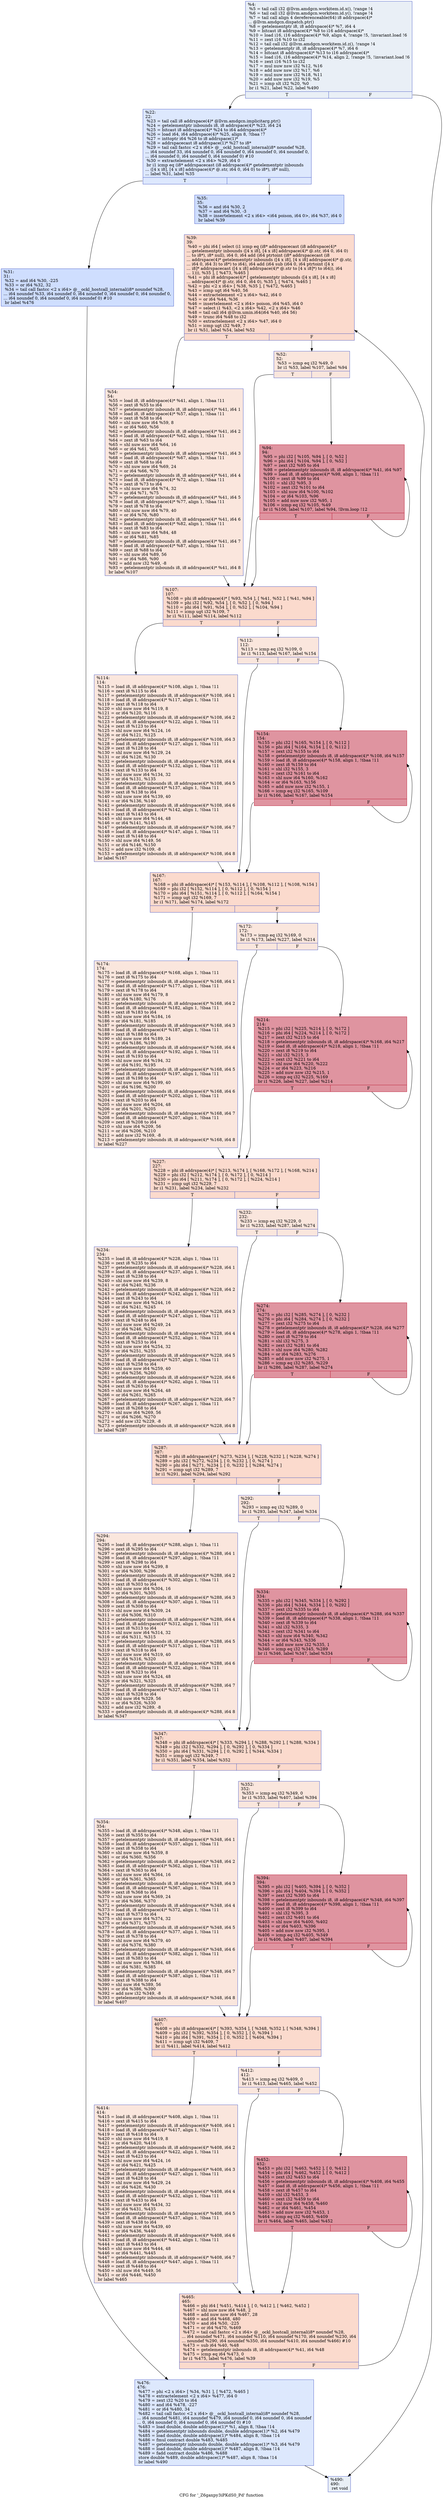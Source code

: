 digraph "CFG for '_Z6gaxpy3iPKdS0_Pd' function" {
	label="CFG for '_Z6gaxpy3iPKdS0_Pd' function";

	Node0x54421a0 [shape=record,color="#3d50c3ff", style=filled, fillcolor="#cedaeb70",label="{%4:\l  %5 = tail call i32 @llvm.amdgcn.workitem.id.x(), !range !4\l  %6 = tail call i32 @llvm.amdgcn.workitem.id.y(), !range !4\l  %7 = tail call align 4 dereferenceable(64) i8 addrspace(4)*\l... @llvm.amdgcn.dispatch.ptr()\l  %8 = getelementptr i8, i8 addrspace(4)* %7, i64 4\l  %9 = bitcast i8 addrspace(4)* %8 to i16 addrspace(4)*\l  %10 = load i16, i16 addrspace(4)* %9, align 4, !range !5, !invariant.load !6\l  %11 = zext i16 %10 to i32\l  %12 = tail call i32 @llvm.amdgcn.workitem.id.z(), !range !4\l  %13 = getelementptr i8, i8 addrspace(4)* %7, i64 6\l  %14 = bitcast i8 addrspace(4)* %13 to i16 addrspace(4)*\l  %15 = load i16, i16 addrspace(4)* %14, align 2, !range !5, !invariant.load !6\l  %16 = zext i16 %15 to i32\l  %17 = mul nuw nsw i32 %12, %16\l  %18 = add nuw nsw i32 %17, %6\l  %19 = mul nuw nsw i32 %18, %11\l  %20 = add nuw nsw i32 %19, %5\l  %21 = icmp slt i32 %20, %0\l  br i1 %21, label %22, label %490\l|{<s0>T|<s1>F}}"];
	Node0x54421a0:s0 -> Node0x5445900;
	Node0x54421a0:s1 -> Node0x5445990;
	Node0x5445900 [shape=record,color="#3d50c3ff", style=filled, fillcolor="#b2ccfb70",label="{%22:\l22:                                               \l  %23 = tail call i8 addrspace(4)* @llvm.amdgcn.implicitarg.ptr()\l  %24 = getelementptr inbounds i8, i8 addrspace(4)* %23, i64 24\l  %25 = bitcast i8 addrspace(4)* %24 to i64 addrspace(4)*\l  %26 = load i64, i64 addrspace(4)* %25, align 8, !tbaa !7\l  %27 = inttoptr i64 %26 to i8 addrspace(1)*\l  %28 = addrspacecast i8 addrspace(1)* %27 to i8*\l  %29 = tail call fastcc \<2 x i64\> @__ockl_hostcall_internal(i8* noundef %28,\l... i64 noundef 33, i64 noundef 0, i64 noundef 0, i64 noundef 0, i64 noundef 0,\l... i64 noundef 0, i64 noundef 0, i64 noundef 0) #10\l  %30 = extractelement \<2 x i64\> %29, i64 0\l  br i1 icmp eq (i8* addrspacecast (i8 addrspace(4)* getelementptr inbounds\l... ([4 x i8], [4 x i8] addrspace(4)* @.str, i64 0, i64 0) to i8*), i8* null),\l... label %31, label %35\l|{<s0>T|<s1>F}}"];
	Node0x5445900:s0 -> Node0x54468c0;
	Node0x5445900:s1 -> Node0x54472b0;
	Node0x54468c0 [shape=record,color="#3d50c3ff", style=filled, fillcolor="#93b5fe70",label="{%31:\l31:                                               \l  %32 = and i64 %30, -225\l  %33 = or i64 %32, 32\l  %34 = tail call fastcc \<2 x i64\> @__ockl_hostcall_internal(i8* noundef %28,\l... i64 noundef %33, i64 noundef 0, i64 noundef 0, i64 noundef 0, i64 noundef 0,\l... i64 noundef 0, i64 noundef 0, i64 noundef 0) #10\l  br label %476\l}"];
	Node0x54468c0 -> Node0x54476c0;
	Node0x54472b0 [shape=record,color="#3d50c3ff", style=filled, fillcolor="#93b5fe70",label="{%35:\l35:                                               \l  %36 = and i64 %30, 2\l  %37 = and i64 %30, -3\l  %38 = insertelement \<2 x i64\> \<i64 poison, i64 0\>, i64 %37, i64 0\l  br label %39\l}"];
	Node0x54472b0 -> Node0x5448260;
	Node0x5448260 [shape=record,color="#3d50c3ff", style=filled, fillcolor="#f7ac8e70",label="{%39:\l39:                                               \l  %40 = phi i64 [ select (i1 icmp eq (i8* addrspacecast (i8 addrspace(4)*\l... getelementptr inbounds ([4 x i8], [4 x i8] addrspace(4)* @.str, i64 0, i64 0)\l... to i8*), i8* null), i64 0, i64 add (i64 ptrtoint (i8* addrspacecast (i8\l... addrspace(4)* getelementptr inbounds ([4 x i8], [4 x i8] addrspace(4)* @.str,\l... i64 0, i64 3) to i8*) to i64), i64 add (i64 sub (i64 0, i64 ptrtoint ([4 x\l... i8]* addrspacecast ([4 x i8] addrspace(4)* @.str to [4 x i8]*) to i64)), i64\l... 1))), %35 ], [ %473, %465 ]\l  %41 = phi i8 addrspace(4)* [ getelementptr inbounds ([4 x i8], [4 x i8]\l... addrspace(4)* @.str, i64 0, i64 0), %35 ], [ %474, %465 ]\l  %42 = phi \<2 x i64\> [ %38, %35 ], [ %472, %465 ]\l  %43 = icmp ugt i64 %40, 56\l  %44 = extractelement \<2 x i64\> %42, i64 0\l  %45 = or i64 %44, %36\l  %46 = insertelement \<2 x i64\> poison, i64 %45, i64 0\l  %47 = select i1 %43, \<2 x i64\> %42, \<2 x i64\> %46\l  %48 = tail call i64 @llvm.umin.i64(i64 %40, i64 56)\l  %49 = trunc i64 %48 to i32\l  %50 = extractelement \<2 x i64\> %47, i64 0\l  %51 = icmp ugt i32 %49, 7\l  br i1 %51, label %54, label %52\l|{<s0>T|<s1>F}}"];
	Node0x5448260:s0 -> Node0x54491a0;
	Node0x5448260:s1 -> Node0x5449230;
	Node0x5449230 [shape=record,color="#3d50c3ff", style=filled, fillcolor="#f3c7b170",label="{%52:\l52:                                               \l  %53 = icmp eq i32 %49, 0\l  br i1 %53, label %107, label %94\l|{<s0>T|<s1>F}}"];
	Node0x5449230:s0 -> Node0x5449430;
	Node0x5449230:s1 -> Node0x5449480;
	Node0x54491a0 [shape=record,color="#3d50c3ff", style=filled, fillcolor="#f3c7b170",label="{%54:\l54:                                               \l  %55 = load i8, i8 addrspace(4)* %41, align 1, !tbaa !11\l  %56 = zext i8 %55 to i64\l  %57 = getelementptr inbounds i8, i8 addrspace(4)* %41, i64 1\l  %58 = load i8, i8 addrspace(4)* %57, align 1, !tbaa !11\l  %59 = zext i8 %58 to i64\l  %60 = shl nuw nsw i64 %59, 8\l  %61 = or i64 %60, %56\l  %62 = getelementptr inbounds i8, i8 addrspace(4)* %41, i64 2\l  %63 = load i8, i8 addrspace(4)* %62, align 1, !tbaa !11\l  %64 = zext i8 %63 to i64\l  %65 = shl nuw nsw i64 %64, 16\l  %66 = or i64 %61, %65\l  %67 = getelementptr inbounds i8, i8 addrspace(4)* %41, i64 3\l  %68 = load i8, i8 addrspace(4)* %67, align 1, !tbaa !11\l  %69 = zext i8 %68 to i64\l  %70 = shl nuw nsw i64 %69, 24\l  %71 = or i64 %66, %70\l  %72 = getelementptr inbounds i8, i8 addrspace(4)* %41, i64 4\l  %73 = load i8, i8 addrspace(4)* %72, align 1, !tbaa !11\l  %74 = zext i8 %73 to i64\l  %75 = shl nuw nsw i64 %74, 32\l  %76 = or i64 %71, %75\l  %77 = getelementptr inbounds i8, i8 addrspace(4)* %41, i64 5\l  %78 = load i8, i8 addrspace(4)* %77, align 1, !tbaa !11\l  %79 = zext i8 %78 to i64\l  %80 = shl nuw nsw i64 %79, 40\l  %81 = or i64 %76, %80\l  %82 = getelementptr inbounds i8, i8 addrspace(4)* %41, i64 6\l  %83 = load i8, i8 addrspace(4)* %82, align 1, !tbaa !11\l  %84 = zext i8 %83 to i64\l  %85 = shl nuw nsw i64 %84, 48\l  %86 = or i64 %81, %85\l  %87 = getelementptr inbounds i8, i8 addrspace(4)* %41, i64 7\l  %88 = load i8, i8 addrspace(4)* %87, align 1, !tbaa !11\l  %89 = zext i8 %88 to i64\l  %90 = shl nuw i64 %89, 56\l  %91 = or i64 %86, %90\l  %92 = add nsw i32 %49, -8\l  %93 = getelementptr inbounds i8, i8 addrspace(4)* %41, i64 8\l  br label %107\l}"];
	Node0x54491a0 -> Node0x5449430;
	Node0x5449480 [shape=record,color="#b70d28ff", style=filled, fillcolor="#b70d2870",label="{%94:\l94:                                               \l  %95 = phi i32 [ %105, %94 ], [ 0, %52 ]\l  %96 = phi i64 [ %104, %94 ], [ 0, %52 ]\l  %97 = zext i32 %95 to i64\l  %98 = getelementptr inbounds i8, i8 addrspace(4)* %41, i64 %97\l  %99 = load i8, i8 addrspace(4)* %98, align 1, !tbaa !11\l  %100 = zext i8 %99 to i64\l  %101 = shl i32 %95, 3\l  %102 = zext i32 %101 to i64\l  %103 = shl nuw i64 %100, %102\l  %104 = or i64 %103, %96\l  %105 = add nuw nsw i32 %95, 1\l  %106 = icmp eq i32 %105, %49\l  br i1 %106, label %107, label %94, !llvm.loop !12\l|{<s0>T|<s1>F}}"];
	Node0x5449480:s0 -> Node0x5449430;
	Node0x5449480:s1 -> Node0x5449480;
	Node0x5449430 [shape=record,color="#3d50c3ff", style=filled, fillcolor="#f7ac8e70",label="{%107:\l107:                                              \l  %108 = phi i8 addrspace(4)* [ %93, %54 ], [ %41, %52 ], [ %41, %94 ]\l  %109 = phi i32 [ %92, %54 ], [ 0, %52 ], [ 0, %94 ]\l  %110 = phi i64 [ %91, %54 ], [ 0, %52 ], [ %104, %94 ]\l  %111 = icmp ugt i32 %109, 7\l  br i1 %111, label %114, label %112\l|{<s0>T|<s1>F}}"];
	Node0x5449430:s0 -> Node0x544c0f0;
	Node0x5449430:s1 -> Node0x544c140;
	Node0x544c140 [shape=record,color="#3d50c3ff", style=filled, fillcolor="#f3c7b170",label="{%112:\l112:                                              \l  %113 = icmp eq i32 %109, 0\l  br i1 %113, label %167, label %154\l|{<s0>T|<s1>F}}"];
	Node0x544c140:s0 -> Node0x544c310;
	Node0x544c140:s1 -> Node0x544c360;
	Node0x544c0f0 [shape=record,color="#3d50c3ff", style=filled, fillcolor="#f3c7b170",label="{%114:\l114:                                              \l  %115 = load i8, i8 addrspace(4)* %108, align 1, !tbaa !11\l  %116 = zext i8 %115 to i64\l  %117 = getelementptr inbounds i8, i8 addrspace(4)* %108, i64 1\l  %118 = load i8, i8 addrspace(4)* %117, align 1, !tbaa !11\l  %119 = zext i8 %118 to i64\l  %120 = shl nuw nsw i64 %119, 8\l  %121 = or i64 %120, %116\l  %122 = getelementptr inbounds i8, i8 addrspace(4)* %108, i64 2\l  %123 = load i8, i8 addrspace(4)* %122, align 1, !tbaa !11\l  %124 = zext i8 %123 to i64\l  %125 = shl nuw nsw i64 %124, 16\l  %126 = or i64 %121, %125\l  %127 = getelementptr inbounds i8, i8 addrspace(4)* %108, i64 3\l  %128 = load i8, i8 addrspace(4)* %127, align 1, !tbaa !11\l  %129 = zext i8 %128 to i64\l  %130 = shl nuw nsw i64 %129, 24\l  %131 = or i64 %126, %130\l  %132 = getelementptr inbounds i8, i8 addrspace(4)* %108, i64 4\l  %133 = load i8, i8 addrspace(4)* %132, align 1, !tbaa !11\l  %134 = zext i8 %133 to i64\l  %135 = shl nuw nsw i64 %134, 32\l  %136 = or i64 %131, %135\l  %137 = getelementptr inbounds i8, i8 addrspace(4)* %108, i64 5\l  %138 = load i8, i8 addrspace(4)* %137, align 1, !tbaa !11\l  %139 = zext i8 %138 to i64\l  %140 = shl nuw nsw i64 %139, 40\l  %141 = or i64 %136, %140\l  %142 = getelementptr inbounds i8, i8 addrspace(4)* %108, i64 6\l  %143 = load i8, i8 addrspace(4)* %142, align 1, !tbaa !11\l  %144 = zext i8 %143 to i64\l  %145 = shl nuw nsw i64 %144, 48\l  %146 = or i64 %141, %145\l  %147 = getelementptr inbounds i8, i8 addrspace(4)* %108, i64 7\l  %148 = load i8, i8 addrspace(4)* %147, align 1, !tbaa !11\l  %149 = zext i8 %148 to i64\l  %150 = shl nuw i64 %149, 56\l  %151 = or i64 %146, %150\l  %152 = add nsw i32 %109, -8\l  %153 = getelementptr inbounds i8, i8 addrspace(4)* %108, i64 8\l  br label %167\l}"];
	Node0x544c0f0 -> Node0x544c310;
	Node0x544c360 [shape=record,color="#b70d28ff", style=filled, fillcolor="#b70d2870",label="{%154:\l154:                                              \l  %155 = phi i32 [ %165, %154 ], [ 0, %112 ]\l  %156 = phi i64 [ %164, %154 ], [ 0, %112 ]\l  %157 = zext i32 %155 to i64\l  %158 = getelementptr inbounds i8, i8 addrspace(4)* %108, i64 %157\l  %159 = load i8, i8 addrspace(4)* %158, align 1, !tbaa !11\l  %160 = zext i8 %159 to i64\l  %161 = shl i32 %155, 3\l  %162 = zext i32 %161 to i64\l  %163 = shl nuw i64 %160, %162\l  %164 = or i64 %163, %156\l  %165 = add nuw nsw i32 %155, 1\l  %166 = icmp eq i32 %165, %109\l  br i1 %166, label %167, label %154\l|{<s0>T|<s1>F}}"];
	Node0x544c360:s0 -> Node0x544c310;
	Node0x544c360:s1 -> Node0x544c360;
	Node0x544c310 [shape=record,color="#3d50c3ff", style=filled, fillcolor="#f7ac8e70",label="{%167:\l167:                                              \l  %168 = phi i8 addrspace(4)* [ %153, %114 ], [ %108, %112 ], [ %108, %154 ]\l  %169 = phi i32 [ %152, %114 ], [ 0, %112 ], [ 0, %154 ]\l  %170 = phi i64 [ %151, %114 ], [ 0, %112 ], [ %164, %154 ]\l  %171 = icmp ugt i32 %169, 7\l  br i1 %171, label %174, label %172\l|{<s0>T|<s1>F}}"];
	Node0x544c310:s0 -> Node0x544e830;
	Node0x544c310:s1 -> Node0x544e880;
	Node0x544e880 [shape=record,color="#3d50c3ff", style=filled, fillcolor="#f3c7b170",label="{%172:\l172:                                              \l  %173 = icmp eq i32 %169, 0\l  br i1 %173, label %227, label %214\l|{<s0>T|<s1>F}}"];
	Node0x544e880:s0 -> Node0x544ea10;
	Node0x544e880:s1 -> Node0x544ea60;
	Node0x544e830 [shape=record,color="#3d50c3ff", style=filled, fillcolor="#f3c7b170",label="{%174:\l174:                                              \l  %175 = load i8, i8 addrspace(4)* %168, align 1, !tbaa !11\l  %176 = zext i8 %175 to i64\l  %177 = getelementptr inbounds i8, i8 addrspace(4)* %168, i64 1\l  %178 = load i8, i8 addrspace(4)* %177, align 1, !tbaa !11\l  %179 = zext i8 %178 to i64\l  %180 = shl nuw nsw i64 %179, 8\l  %181 = or i64 %180, %176\l  %182 = getelementptr inbounds i8, i8 addrspace(4)* %168, i64 2\l  %183 = load i8, i8 addrspace(4)* %182, align 1, !tbaa !11\l  %184 = zext i8 %183 to i64\l  %185 = shl nuw nsw i64 %184, 16\l  %186 = or i64 %181, %185\l  %187 = getelementptr inbounds i8, i8 addrspace(4)* %168, i64 3\l  %188 = load i8, i8 addrspace(4)* %187, align 1, !tbaa !11\l  %189 = zext i8 %188 to i64\l  %190 = shl nuw nsw i64 %189, 24\l  %191 = or i64 %186, %190\l  %192 = getelementptr inbounds i8, i8 addrspace(4)* %168, i64 4\l  %193 = load i8, i8 addrspace(4)* %192, align 1, !tbaa !11\l  %194 = zext i8 %193 to i64\l  %195 = shl nuw nsw i64 %194, 32\l  %196 = or i64 %191, %195\l  %197 = getelementptr inbounds i8, i8 addrspace(4)* %168, i64 5\l  %198 = load i8, i8 addrspace(4)* %197, align 1, !tbaa !11\l  %199 = zext i8 %198 to i64\l  %200 = shl nuw nsw i64 %199, 40\l  %201 = or i64 %196, %200\l  %202 = getelementptr inbounds i8, i8 addrspace(4)* %168, i64 6\l  %203 = load i8, i8 addrspace(4)* %202, align 1, !tbaa !11\l  %204 = zext i8 %203 to i64\l  %205 = shl nuw nsw i64 %204, 48\l  %206 = or i64 %201, %205\l  %207 = getelementptr inbounds i8, i8 addrspace(4)* %168, i64 7\l  %208 = load i8, i8 addrspace(4)* %207, align 1, !tbaa !11\l  %209 = zext i8 %208 to i64\l  %210 = shl nuw i64 %209, 56\l  %211 = or i64 %206, %210\l  %212 = add nsw i32 %169, -8\l  %213 = getelementptr inbounds i8, i8 addrspace(4)* %168, i64 8\l  br label %227\l}"];
	Node0x544e830 -> Node0x544ea10;
	Node0x544ea60 [shape=record,color="#b70d28ff", style=filled, fillcolor="#b70d2870",label="{%214:\l214:                                              \l  %215 = phi i32 [ %225, %214 ], [ 0, %172 ]\l  %216 = phi i64 [ %224, %214 ], [ 0, %172 ]\l  %217 = zext i32 %215 to i64\l  %218 = getelementptr inbounds i8, i8 addrspace(4)* %168, i64 %217\l  %219 = load i8, i8 addrspace(4)* %218, align 1, !tbaa !11\l  %220 = zext i8 %219 to i64\l  %221 = shl i32 %215, 3\l  %222 = zext i32 %221 to i64\l  %223 = shl nuw i64 %220, %222\l  %224 = or i64 %223, %216\l  %225 = add nuw nsw i32 %215, 1\l  %226 = icmp eq i32 %225, %169\l  br i1 %226, label %227, label %214\l|{<s0>T|<s1>F}}"];
	Node0x544ea60:s0 -> Node0x544ea10;
	Node0x544ea60:s1 -> Node0x544ea60;
	Node0x544ea10 [shape=record,color="#3d50c3ff", style=filled, fillcolor="#f7ac8e70",label="{%227:\l227:                                              \l  %228 = phi i8 addrspace(4)* [ %213, %174 ], [ %168, %172 ], [ %168, %214 ]\l  %229 = phi i32 [ %212, %174 ], [ 0, %172 ], [ 0, %214 ]\l  %230 = phi i64 [ %211, %174 ], [ 0, %172 ], [ %224, %214 ]\l  %231 = icmp ugt i32 %229, 7\l  br i1 %231, label %234, label %232\l|{<s0>T|<s1>F}}"];
	Node0x544ea10:s0 -> Node0x5450ab0;
	Node0x544ea10:s1 -> Node0x5450b00;
	Node0x5450b00 [shape=record,color="#3d50c3ff", style=filled, fillcolor="#f3c7b170",label="{%232:\l232:                                              \l  %233 = icmp eq i32 %229, 0\l  br i1 %233, label %287, label %274\l|{<s0>T|<s1>F}}"];
	Node0x5450b00:s0 -> Node0x5450c90;
	Node0x5450b00:s1 -> Node0x5450ce0;
	Node0x5450ab0 [shape=record,color="#3d50c3ff", style=filled, fillcolor="#f3c7b170",label="{%234:\l234:                                              \l  %235 = load i8, i8 addrspace(4)* %228, align 1, !tbaa !11\l  %236 = zext i8 %235 to i64\l  %237 = getelementptr inbounds i8, i8 addrspace(4)* %228, i64 1\l  %238 = load i8, i8 addrspace(4)* %237, align 1, !tbaa !11\l  %239 = zext i8 %238 to i64\l  %240 = shl nuw nsw i64 %239, 8\l  %241 = or i64 %240, %236\l  %242 = getelementptr inbounds i8, i8 addrspace(4)* %228, i64 2\l  %243 = load i8, i8 addrspace(4)* %242, align 1, !tbaa !11\l  %244 = zext i8 %243 to i64\l  %245 = shl nuw nsw i64 %244, 16\l  %246 = or i64 %241, %245\l  %247 = getelementptr inbounds i8, i8 addrspace(4)* %228, i64 3\l  %248 = load i8, i8 addrspace(4)* %247, align 1, !tbaa !11\l  %249 = zext i8 %248 to i64\l  %250 = shl nuw nsw i64 %249, 24\l  %251 = or i64 %246, %250\l  %252 = getelementptr inbounds i8, i8 addrspace(4)* %228, i64 4\l  %253 = load i8, i8 addrspace(4)* %252, align 1, !tbaa !11\l  %254 = zext i8 %253 to i64\l  %255 = shl nuw nsw i64 %254, 32\l  %256 = or i64 %251, %255\l  %257 = getelementptr inbounds i8, i8 addrspace(4)* %228, i64 5\l  %258 = load i8, i8 addrspace(4)* %257, align 1, !tbaa !11\l  %259 = zext i8 %258 to i64\l  %260 = shl nuw nsw i64 %259, 40\l  %261 = or i64 %256, %260\l  %262 = getelementptr inbounds i8, i8 addrspace(4)* %228, i64 6\l  %263 = load i8, i8 addrspace(4)* %262, align 1, !tbaa !11\l  %264 = zext i8 %263 to i64\l  %265 = shl nuw nsw i64 %264, 48\l  %266 = or i64 %261, %265\l  %267 = getelementptr inbounds i8, i8 addrspace(4)* %228, i64 7\l  %268 = load i8, i8 addrspace(4)* %267, align 1, !tbaa !11\l  %269 = zext i8 %268 to i64\l  %270 = shl nuw i64 %269, 56\l  %271 = or i64 %266, %270\l  %272 = add nsw i32 %229, -8\l  %273 = getelementptr inbounds i8, i8 addrspace(4)* %228, i64 8\l  br label %287\l}"];
	Node0x5450ab0 -> Node0x5450c90;
	Node0x5450ce0 [shape=record,color="#b70d28ff", style=filled, fillcolor="#b70d2870",label="{%274:\l274:                                              \l  %275 = phi i32 [ %285, %274 ], [ 0, %232 ]\l  %276 = phi i64 [ %284, %274 ], [ 0, %232 ]\l  %277 = zext i32 %275 to i64\l  %278 = getelementptr inbounds i8, i8 addrspace(4)* %228, i64 %277\l  %279 = load i8, i8 addrspace(4)* %278, align 1, !tbaa !11\l  %280 = zext i8 %279 to i64\l  %281 = shl i32 %275, 3\l  %282 = zext i32 %281 to i64\l  %283 = shl nuw i64 %280, %282\l  %284 = or i64 %283, %276\l  %285 = add nuw nsw i32 %275, 1\l  %286 = icmp eq i32 %285, %229\l  br i1 %286, label %287, label %274\l|{<s0>T|<s1>F}}"];
	Node0x5450ce0:s0 -> Node0x5450c90;
	Node0x5450ce0:s1 -> Node0x5450ce0;
	Node0x5450c90 [shape=record,color="#3d50c3ff", style=filled, fillcolor="#f7ac8e70",label="{%287:\l287:                                              \l  %288 = phi i8 addrspace(4)* [ %273, %234 ], [ %228, %232 ], [ %228, %274 ]\l  %289 = phi i32 [ %272, %234 ], [ 0, %232 ], [ 0, %274 ]\l  %290 = phi i64 [ %271, %234 ], [ 0, %232 ], [ %284, %274 ]\l  %291 = icmp ugt i32 %289, 7\l  br i1 %291, label %294, label %292\l|{<s0>T|<s1>F}}"];
	Node0x5450c90:s0 -> Node0x5453530;
	Node0x5450c90:s1 -> Node0x5453580;
	Node0x5453580 [shape=record,color="#3d50c3ff", style=filled, fillcolor="#f3c7b170",label="{%292:\l292:                                              \l  %293 = icmp eq i32 %289, 0\l  br i1 %293, label %347, label %334\l|{<s0>T|<s1>F}}"];
	Node0x5453580:s0 -> Node0x5453710;
	Node0x5453580:s1 -> Node0x5453760;
	Node0x5453530 [shape=record,color="#3d50c3ff", style=filled, fillcolor="#f3c7b170",label="{%294:\l294:                                              \l  %295 = load i8, i8 addrspace(4)* %288, align 1, !tbaa !11\l  %296 = zext i8 %295 to i64\l  %297 = getelementptr inbounds i8, i8 addrspace(4)* %288, i64 1\l  %298 = load i8, i8 addrspace(4)* %297, align 1, !tbaa !11\l  %299 = zext i8 %298 to i64\l  %300 = shl nuw nsw i64 %299, 8\l  %301 = or i64 %300, %296\l  %302 = getelementptr inbounds i8, i8 addrspace(4)* %288, i64 2\l  %303 = load i8, i8 addrspace(4)* %302, align 1, !tbaa !11\l  %304 = zext i8 %303 to i64\l  %305 = shl nuw nsw i64 %304, 16\l  %306 = or i64 %301, %305\l  %307 = getelementptr inbounds i8, i8 addrspace(4)* %288, i64 3\l  %308 = load i8, i8 addrspace(4)* %307, align 1, !tbaa !11\l  %309 = zext i8 %308 to i64\l  %310 = shl nuw nsw i64 %309, 24\l  %311 = or i64 %306, %310\l  %312 = getelementptr inbounds i8, i8 addrspace(4)* %288, i64 4\l  %313 = load i8, i8 addrspace(4)* %312, align 1, !tbaa !11\l  %314 = zext i8 %313 to i64\l  %315 = shl nuw nsw i64 %314, 32\l  %316 = or i64 %311, %315\l  %317 = getelementptr inbounds i8, i8 addrspace(4)* %288, i64 5\l  %318 = load i8, i8 addrspace(4)* %317, align 1, !tbaa !11\l  %319 = zext i8 %318 to i64\l  %320 = shl nuw nsw i64 %319, 40\l  %321 = or i64 %316, %320\l  %322 = getelementptr inbounds i8, i8 addrspace(4)* %288, i64 6\l  %323 = load i8, i8 addrspace(4)* %322, align 1, !tbaa !11\l  %324 = zext i8 %323 to i64\l  %325 = shl nuw nsw i64 %324, 48\l  %326 = or i64 %321, %325\l  %327 = getelementptr inbounds i8, i8 addrspace(4)* %288, i64 7\l  %328 = load i8, i8 addrspace(4)* %327, align 1, !tbaa !11\l  %329 = zext i8 %328 to i64\l  %330 = shl nuw i64 %329, 56\l  %331 = or i64 %326, %330\l  %332 = add nsw i32 %289, -8\l  %333 = getelementptr inbounds i8, i8 addrspace(4)* %288, i64 8\l  br label %347\l}"];
	Node0x5453530 -> Node0x5453710;
	Node0x5453760 [shape=record,color="#b70d28ff", style=filled, fillcolor="#b70d2870",label="{%334:\l334:                                              \l  %335 = phi i32 [ %345, %334 ], [ 0, %292 ]\l  %336 = phi i64 [ %344, %334 ], [ 0, %292 ]\l  %337 = zext i32 %335 to i64\l  %338 = getelementptr inbounds i8, i8 addrspace(4)* %288, i64 %337\l  %339 = load i8, i8 addrspace(4)* %338, align 1, !tbaa !11\l  %340 = zext i8 %339 to i64\l  %341 = shl i32 %335, 3\l  %342 = zext i32 %341 to i64\l  %343 = shl nuw i64 %340, %342\l  %344 = or i64 %343, %336\l  %345 = add nuw nsw i32 %335, 1\l  %346 = icmp eq i32 %345, %289\l  br i1 %346, label %347, label %334\l|{<s0>T|<s1>F}}"];
	Node0x5453760:s0 -> Node0x5453710;
	Node0x5453760:s1 -> Node0x5453760;
	Node0x5453710 [shape=record,color="#3d50c3ff", style=filled, fillcolor="#f7ac8e70",label="{%347:\l347:                                              \l  %348 = phi i8 addrspace(4)* [ %333, %294 ], [ %288, %292 ], [ %288, %334 ]\l  %349 = phi i32 [ %332, %294 ], [ 0, %292 ], [ 0, %334 ]\l  %350 = phi i64 [ %331, %294 ], [ 0, %292 ], [ %344, %334 ]\l  %351 = icmp ugt i32 %349, 7\l  br i1 %351, label %354, label %352\l|{<s0>T|<s1>F}}"];
	Node0x5453710:s0 -> Node0x54561d0;
	Node0x5453710:s1 -> Node0x5456220;
	Node0x5456220 [shape=record,color="#3d50c3ff", style=filled, fillcolor="#f3c7b170",label="{%352:\l352:                                              \l  %353 = icmp eq i32 %349, 0\l  br i1 %353, label %407, label %394\l|{<s0>T|<s1>F}}"];
	Node0x5456220:s0 -> Node0x54563b0;
	Node0x5456220:s1 -> Node0x5456400;
	Node0x54561d0 [shape=record,color="#3d50c3ff", style=filled, fillcolor="#f3c7b170",label="{%354:\l354:                                              \l  %355 = load i8, i8 addrspace(4)* %348, align 1, !tbaa !11\l  %356 = zext i8 %355 to i64\l  %357 = getelementptr inbounds i8, i8 addrspace(4)* %348, i64 1\l  %358 = load i8, i8 addrspace(4)* %357, align 1, !tbaa !11\l  %359 = zext i8 %358 to i64\l  %360 = shl nuw nsw i64 %359, 8\l  %361 = or i64 %360, %356\l  %362 = getelementptr inbounds i8, i8 addrspace(4)* %348, i64 2\l  %363 = load i8, i8 addrspace(4)* %362, align 1, !tbaa !11\l  %364 = zext i8 %363 to i64\l  %365 = shl nuw nsw i64 %364, 16\l  %366 = or i64 %361, %365\l  %367 = getelementptr inbounds i8, i8 addrspace(4)* %348, i64 3\l  %368 = load i8, i8 addrspace(4)* %367, align 1, !tbaa !11\l  %369 = zext i8 %368 to i64\l  %370 = shl nuw nsw i64 %369, 24\l  %371 = or i64 %366, %370\l  %372 = getelementptr inbounds i8, i8 addrspace(4)* %348, i64 4\l  %373 = load i8, i8 addrspace(4)* %372, align 1, !tbaa !11\l  %374 = zext i8 %373 to i64\l  %375 = shl nuw nsw i64 %374, 32\l  %376 = or i64 %371, %375\l  %377 = getelementptr inbounds i8, i8 addrspace(4)* %348, i64 5\l  %378 = load i8, i8 addrspace(4)* %377, align 1, !tbaa !11\l  %379 = zext i8 %378 to i64\l  %380 = shl nuw nsw i64 %379, 40\l  %381 = or i64 %376, %380\l  %382 = getelementptr inbounds i8, i8 addrspace(4)* %348, i64 6\l  %383 = load i8, i8 addrspace(4)* %382, align 1, !tbaa !11\l  %384 = zext i8 %383 to i64\l  %385 = shl nuw nsw i64 %384, 48\l  %386 = or i64 %381, %385\l  %387 = getelementptr inbounds i8, i8 addrspace(4)* %348, i64 7\l  %388 = load i8, i8 addrspace(4)* %387, align 1, !tbaa !11\l  %389 = zext i8 %388 to i64\l  %390 = shl nuw i64 %389, 56\l  %391 = or i64 %386, %390\l  %392 = add nsw i32 %349, -8\l  %393 = getelementptr inbounds i8, i8 addrspace(4)* %348, i64 8\l  br label %407\l}"];
	Node0x54561d0 -> Node0x54563b0;
	Node0x5456400 [shape=record,color="#b70d28ff", style=filled, fillcolor="#b70d2870",label="{%394:\l394:                                              \l  %395 = phi i32 [ %405, %394 ], [ 0, %352 ]\l  %396 = phi i64 [ %404, %394 ], [ 0, %352 ]\l  %397 = zext i32 %395 to i64\l  %398 = getelementptr inbounds i8, i8 addrspace(4)* %348, i64 %397\l  %399 = load i8, i8 addrspace(4)* %398, align 1, !tbaa !11\l  %400 = zext i8 %399 to i64\l  %401 = shl i32 %395, 3\l  %402 = zext i32 %401 to i64\l  %403 = shl nuw i64 %400, %402\l  %404 = or i64 %403, %396\l  %405 = add nuw nsw i32 %395, 1\l  %406 = icmp eq i32 %405, %349\l  br i1 %406, label %407, label %394\l|{<s0>T|<s1>F}}"];
	Node0x5456400:s0 -> Node0x54563b0;
	Node0x5456400:s1 -> Node0x5456400;
	Node0x54563b0 [shape=record,color="#3d50c3ff", style=filled, fillcolor="#f7ac8e70",label="{%407:\l407:                                              \l  %408 = phi i8 addrspace(4)* [ %393, %354 ], [ %348, %352 ], [ %348, %394 ]\l  %409 = phi i32 [ %392, %354 ], [ 0, %352 ], [ 0, %394 ]\l  %410 = phi i64 [ %391, %354 ], [ 0, %352 ], [ %404, %394 ]\l  %411 = icmp ugt i32 %409, 7\l  br i1 %411, label %414, label %412\l|{<s0>T|<s1>F}}"];
	Node0x54563b0:s0 -> Node0x5458a30;
	Node0x54563b0:s1 -> Node0x5458a80;
	Node0x5458a80 [shape=record,color="#3d50c3ff", style=filled, fillcolor="#f3c7b170",label="{%412:\l412:                                              \l  %413 = icmp eq i32 %409, 0\l  br i1 %413, label %465, label %452\l|{<s0>T|<s1>F}}"];
	Node0x5458a80:s0 -> Node0x54486d0;
	Node0x5458a80:s1 -> Node0x5458c10;
	Node0x5458a30 [shape=record,color="#3d50c3ff", style=filled, fillcolor="#f3c7b170",label="{%414:\l414:                                              \l  %415 = load i8, i8 addrspace(4)* %408, align 1, !tbaa !11\l  %416 = zext i8 %415 to i64\l  %417 = getelementptr inbounds i8, i8 addrspace(4)* %408, i64 1\l  %418 = load i8, i8 addrspace(4)* %417, align 1, !tbaa !11\l  %419 = zext i8 %418 to i64\l  %420 = shl nuw nsw i64 %419, 8\l  %421 = or i64 %420, %416\l  %422 = getelementptr inbounds i8, i8 addrspace(4)* %408, i64 2\l  %423 = load i8, i8 addrspace(4)* %422, align 1, !tbaa !11\l  %424 = zext i8 %423 to i64\l  %425 = shl nuw nsw i64 %424, 16\l  %426 = or i64 %421, %425\l  %427 = getelementptr inbounds i8, i8 addrspace(4)* %408, i64 3\l  %428 = load i8, i8 addrspace(4)* %427, align 1, !tbaa !11\l  %429 = zext i8 %428 to i64\l  %430 = shl nuw nsw i64 %429, 24\l  %431 = or i64 %426, %430\l  %432 = getelementptr inbounds i8, i8 addrspace(4)* %408, i64 4\l  %433 = load i8, i8 addrspace(4)* %432, align 1, !tbaa !11\l  %434 = zext i8 %433 to i64\l  %435 = shl nuw nsw i64 %434, 32\l  %436 = or i64 %431, %435\l  %437 = getelementptr inbounds i8, i8 addrspace(4)* %408, i64 5\l  %438 = load i8, i8 addrspace(4)* %437, align 1, !tbaa !11\l  %439 = zext i8 %438 to i64\l  %440 = shl nuw nsw i64 %439, 40\l  %441 = or i64 %436, %440\l  %442 = getelementptr inbounds i8, i8 addrspace(4)* %408, i64 6\l  %443 = load i8, i8 addrspace(4)* %442, align 1, !tbaa !11\l  %444 = zext i8 %443 to i64\l  %445 = shl nuw nsw i64 %444, 48\l  %446 = or i64 %441, %445\l  %447 = getelementptr inbounds i8, i8 addrspace(4)* %408, i64 7\l  %448 = load i8, i8 addrspace(4)* %447, align 1, !tbaa !11\l  %449 = zext i8 %448 to i64\l  %450 = shl nuw i64 %449, 56\l  %451 = or i64 %446, %450\l  br label %465\l}"];
	Node0x5458a30 -> Node0x54486d0;
	Node0x5458c10 [shape=record,color="#b70d28ff", style=filled, fillcolor="#b70d2870",label="{%452:\l452:                                              \l  %453 = phi i32 [ %463, %452 ], [ 0, %412 ]\l  %454 = phi i64 [ %462, %452 ], [ 0, %412 ]\l  %455 = zext i32 %453 to i64\l  %456 = getelementptr inbounds i8, i8 addrspace(4)* %408, i64 %455\l  %457 = load i8, i8 addrspace(4)* %456, align 1, !tbaa !11\l  %458 = zext i8 %457 to i64\l  %459 = shl i32 %453, 3\l  %460 = zext i32 %459 to i64\l  %461 = shl nuw i64 %458, %460\l  %462 = or i64 %461, %454\l  %463 = add nuw nsw i32 %453, 1\l  %464 = icmp eq i32 %463, %409\l  br i1 %464, label %465, label %452\l|{<s0>T|<s1>F}}"];
	Node0x5458c10:s0 -> Node0x54486d0;
	Node0x5458c10:s1 -> Node0x5458c10;
	Node0x54486d0 [shape=record,color="#3d50c3ff", style=filled, fillcolor="#f7ac8e70",label="{%465:\l465:                                              \l  %466 = phi i64 [ %451, %414 ], [ 0, %412 ], [ %462, %452 ]\l  %467 = shl nuw nsw i64 %48, 2\l  %468 = add nuw nsw i64 %467, 28\l  %469 = and i64 %468, 480\l  %470 = and i64 %50, -225\l  %471 = or i64 %470, %469\l  %472 = tail call fastcc \<2 x i64\> @__ockl_hostcall_internal(i8* noundef %28,\l... i64 noundef %471, i64 noundef %110, i64 noundef %170, i64 noundef %230, i64\l... noundef %290, i64 noundef %350, i64 noundef %410, i64 noundef %466) #10\l  %473 = sub i64 %40, %48\l  %474 = getelementptr inbounds i8, i8 addrspace(4)* %41, i64 %48\l  %475 = icmp eq i64 %473, 0\l  br i1 %475, label %476, label %39\l|{<s0>T|<s1>F}}"];
	Node0x54486d0:s0 -> Node0x54476c0;
	Node0x54486d0:s1 -> Node0x5448260;
	Node0x54476c0 [shape=record,color="#3d50c3ff", style=filled, fillcolor="#b2ccfb70",label="{%476:\l476:                                              \l  %477 = phi \<2 x i64\> [ %34, %31 ], [ %472, %465 ]\l  %478 = extractelement \<2 x i64\> %477, i64 0\l  %479 = zext i32 %20 to i64\l  %480 = and i64 %478, -227\l  %481 = or i64 %480, 34\l  %482 = tail call fastcc \<2 x i64\> @__ockl_hostcall_internal(i8* noundef %28,\l... i64 noundef %481, i64 noundef %479, i64 noundef 0, i64 noundef 0, i64 noundef\l... 0, i64 noundef 0, i64 noundef 0, i64 noundef 0) #10\l  %483 = load double, double addrspace(1)* %1, align 8, !tbaa !14\l  %484 = getelementptr inbounds double, double addrspace(1)* %2, i64 %479\l  %485 = load double, double addrspace(1)* %484, align 8, !tbaa !14\l  %486 = fmul contract double %483, %485\l  %487 = getelementptr inbounds double, double addrspace(1)* %3, i64 %479\l  %488 = load double, double addrspace(1)* %487, align 8, !tbaa !14\l  %489 = fadd contract double %486, %488\l  store double %489, double addrspace(1)* %487, align 8, !tbaa !14\l  br label %490\l}"];
	Node0x54476c0 -> Node0x5445990;
	Node0x5445990 [shape=record,color="#3d50c3ff", style=filled, fillcolor="#cedaeb70",label="{%490:\l490:                                              \l  ret void\l}"];
}
